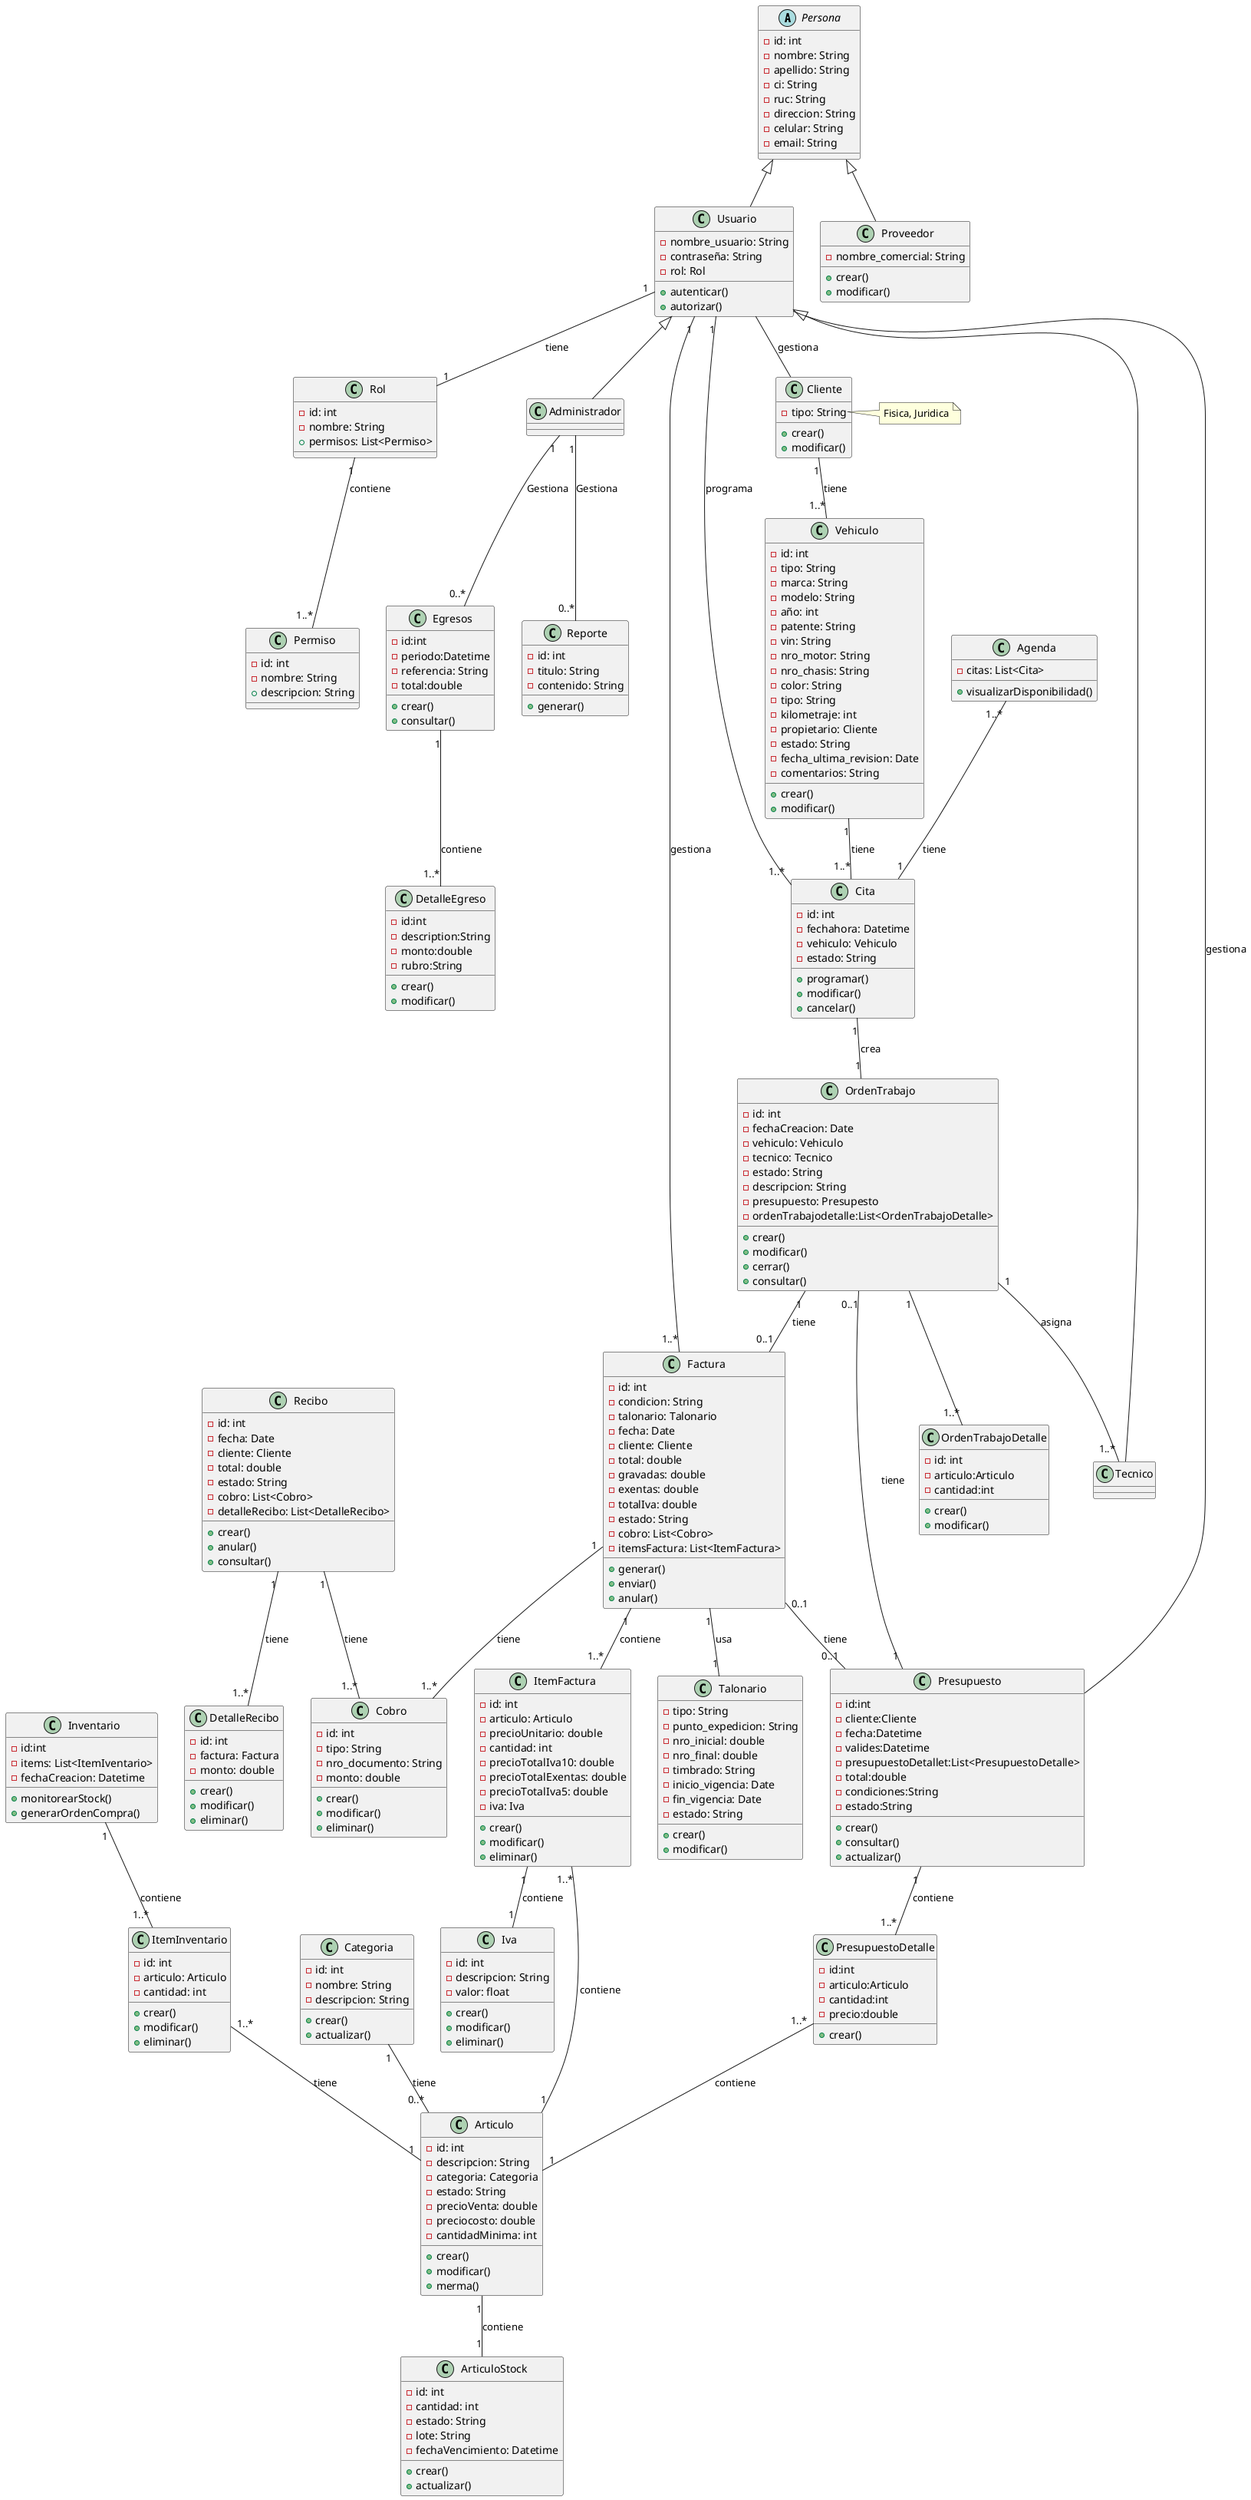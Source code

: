 @startuml diagrama_clases

abstract class Persona{
    -id: int
    -nombre: String
    -apellido: String
    -ci: String
    -ruc: String
    -direccion: String
    -celular: String
    -email: String
}

' Definición de roles de usuario
class Usuario extends Persona {
    -nombre_usuario: String
    -contraseña: String
    -rol: Rol
    +autenticar()
    +autorizar()
}

class Rol {
    -id: int
    -nombre: String
    +permisos: List<Permiso>
}

class Permiso {
    -id: int
    -nombre: String
    +descripcion: String
}

class Administrador extends Usuario

class Tecnico extends Usuario

class Proveedor extends Persona {
    -nombre_comercial: String
    +crear()
    +modificar()
}

class Cliente{
    -tipo: String
    +crear()
    +modificar()
}
note right of Cliente::tipo
    Fisica, Juridica
end note

' Programación y modificación de citas en línea
class Cita {
    -id: int
    -fechahora: Datetime
    -vehiculo: Vehiculo
    -estado: String
    +programar()
    +modificar()
    +cancelar()
}

class Agenda {
    -citas: List<Cita>
    +visualizarDisponibilidad()
}

' Automatización de órdenes de trabajo
class OrdenTrabajo {
    -id: int
    -fechaCreacion: Date
    -vehiculo: Vehiculo
    -tecnico: Tecnico
    -estado: String
    -descripcion: String
    -presupuesto: Presupesto
    -ordenTrabajodetalle:List<OrdenTrabajoDetalle>
    +crear()
    +modificar()
    +cerrar()
    +consultar()
}

class OrdenTrabajoDetalle{
    -id: int
    -articulo:Articulo
    -cantidad:int
    +crear()
    +modificar()
}

class Factura {
    -id: int
    -condicion: String
    -talonario: Talonario
    -fecha: Date
    -cliente: Cliente
    -total: double
    -gravadas: double
    -exentas: double
    -totalIva: double
    -estado: String
    -cobro: List<Cobro>
    -itemsFactura: List<ItemFactura>
    +generar()
    +enviar()
    +anular()
}

class ItemFactura {
    -id: int
    -articulo: Articulo
    -precioUnitario: double
    -cantidad: int
    -precioTotalIva10: double
    -precioTotalExentas: double
    -precioTotalIva5: double
    -iva: Iva
    +crear()
    +modificar()
    +eliminar()
}

class Iva {
    -id: int
    -descripcion: String
    -valor: float
    +crear()
    +modificar()
    +eliminar()
}

class Talonario {
    -tipo: String
    -punto_expedicion: String
    -nro_inicial: double
    -nro_final: double
    -timbrado: String
    -inicio_vigencia: Date
    -fin_vigencia: Date
    -estado: String
    +crear()
    +modificar()
}

' Gestión de inventario
class Inventario {
    -id:int
    -items: List<ItemIventario>
    -fechaCreacion: Datetime
    +monitorearStock()
    +generarOrdenCompra()
}

class ItemInventario {
    -id: int
    -articulo: Articulo
    -cantidad: int
    +crear()
    +modificar()
    +eliminar()
}

class ArticuloStock{
    -id: int
    -cantidad: int
    -estado: String
    -lote: String
    -fechaVencimiento: Datetime
    +crear()
    +actualizar()
}

class Categoria{
    -id: int
    -nombre: String
    -descripcion: String
    +crear()
    +actualizar()
}

class Articulo {
    -id: int
    -descripcion: String
    -categoria: Categoria
    -estado: String
    -precioVenta: double
    -preciocosto: double
    -cantidadMinima: int
    +crear()
    +modificar()
    +merma()
}

class Reporte {
    -id: int
    -titulo: String
    -contenido: String
    +generar()
}

class Presupuesto{
    -id:int
    -cliente:Cliente
    -fecha:Datetime
    -valides:Datetime
    -presupuestoDetallet:List<PresupuestoDetalle>
    -total:double
    -condiciones:String
    -estado:String
    +crear()
    +consultar()
    +actualizar()
}

class PresupuestoDetalle{
    -id:int
    -articulo:Articulo
    -cantidad:int
    -precio:double
    +crear()
}

class Egresos{
    -id:int
    -periodo:Datetime
    -referencia: String
    -total:double
    +crear()
    +consultar()
}

class DetalleEgreso{
    -id:int
    -description:String
    -monto:double
    -rubro:String
    +crear()
    +modificar()
}

class Vehiculo {
    -id: int
    -tipo: String
    -marca: String
    -modelo: String
    -año: int
    -patente: String
    -vin: String
    -nro_motor: String
    -nro_chasis: String
    -color: String
    -tipo: String
    -kilometraje: int
    -propietario: Cliente
    -estado: String
    -fecha_ultima_revision: Date
    -comentarios: String
    +crear()
    +modificar()
}

class Recibo {
    -id: int
    -fecha: Date
    -cliente: Cliente
    -total: double
    -estado: String
    -cobro: List<Cobro>
    -detalleRecibo: List<DetalleRecibo>
    +crear()
    +anular()
    +consultar()
}

class DetalleRecibo {
    -id: int
    -factura: Factura
    -monto: double
    +crear()
    +modificar()
    +eliminar()
}

class Cobro {
    -id: int
    -tipo: String
    -nro_documento: String
    -monto: double
    +crear()
    +modificar()
    +eliminar()
}

' Relaciones
Rol "1" -- "1..*" Permiso: contiene
Usuario "1" -- "1" Rol: tiene
Usuario  --  Cliente: gestiona
Usuario "1" -- "1..*" Cita: programa
Usuario "1" -- "1..*" Factura: gestiona
Usuario  --  Presupuesto: gestiona
Cliente "1" -- "1..*" Vehiculo: tiene
Vehiculo "1" -- "1..*" Cita: tiene
OrdenTrabajo "1" -- "1..*" Tecnico: asigna
OrdenTrabajo "1" -- "0..1" Factura: tiene
OrdenTrabajo "0..1" -- "1" Presupuesto: tiene
Factura "0..1" -- "0..1" Presupuesto: tiene
Factura "1" -- "1" Talonario: usa
Factura "1" -- "1..*" ItemFactura: contiene
ItemFactura "1..*" -- "1" Articulo: contiene
ItemFactura "1" -- "1" Iva: contiene
Cita "1" -- "1" OrdenTrabajo: crea
Inventario "1" -- "1..*" ItemInventario: contiene
Articulo "1" -- "1" ArticuloStock: contiene
Presupuesto "1" -- "1..*" PresupuestoDetalle: contiene
PresupuestoDetalle "1..*" -- "1" Articulo: contiene
Egresos "1" -- "1..*"DetalleEgreso: contiene
Categoria "1" -- "0..*"Articulo: tiene
ItemInventario "1..*" -- "1" Articulo: tiene
OrdenTrabajo "1" -- "1..*" OrdenTrabajoDetalle
Agenda "1..*" -- "1" Cita: tiene
Recibo "1" -- "1..*" DetalleRecibo: tiene
Factura "1" -- "1..*" Cobro: tiene
Recibo "1" -- "1..*" Cobro: tiene
Administrador "1" -- "0..*" Reporte: Gestiona
Administrador "1" -- "0..*" Egresos: Gestiona
@enduml